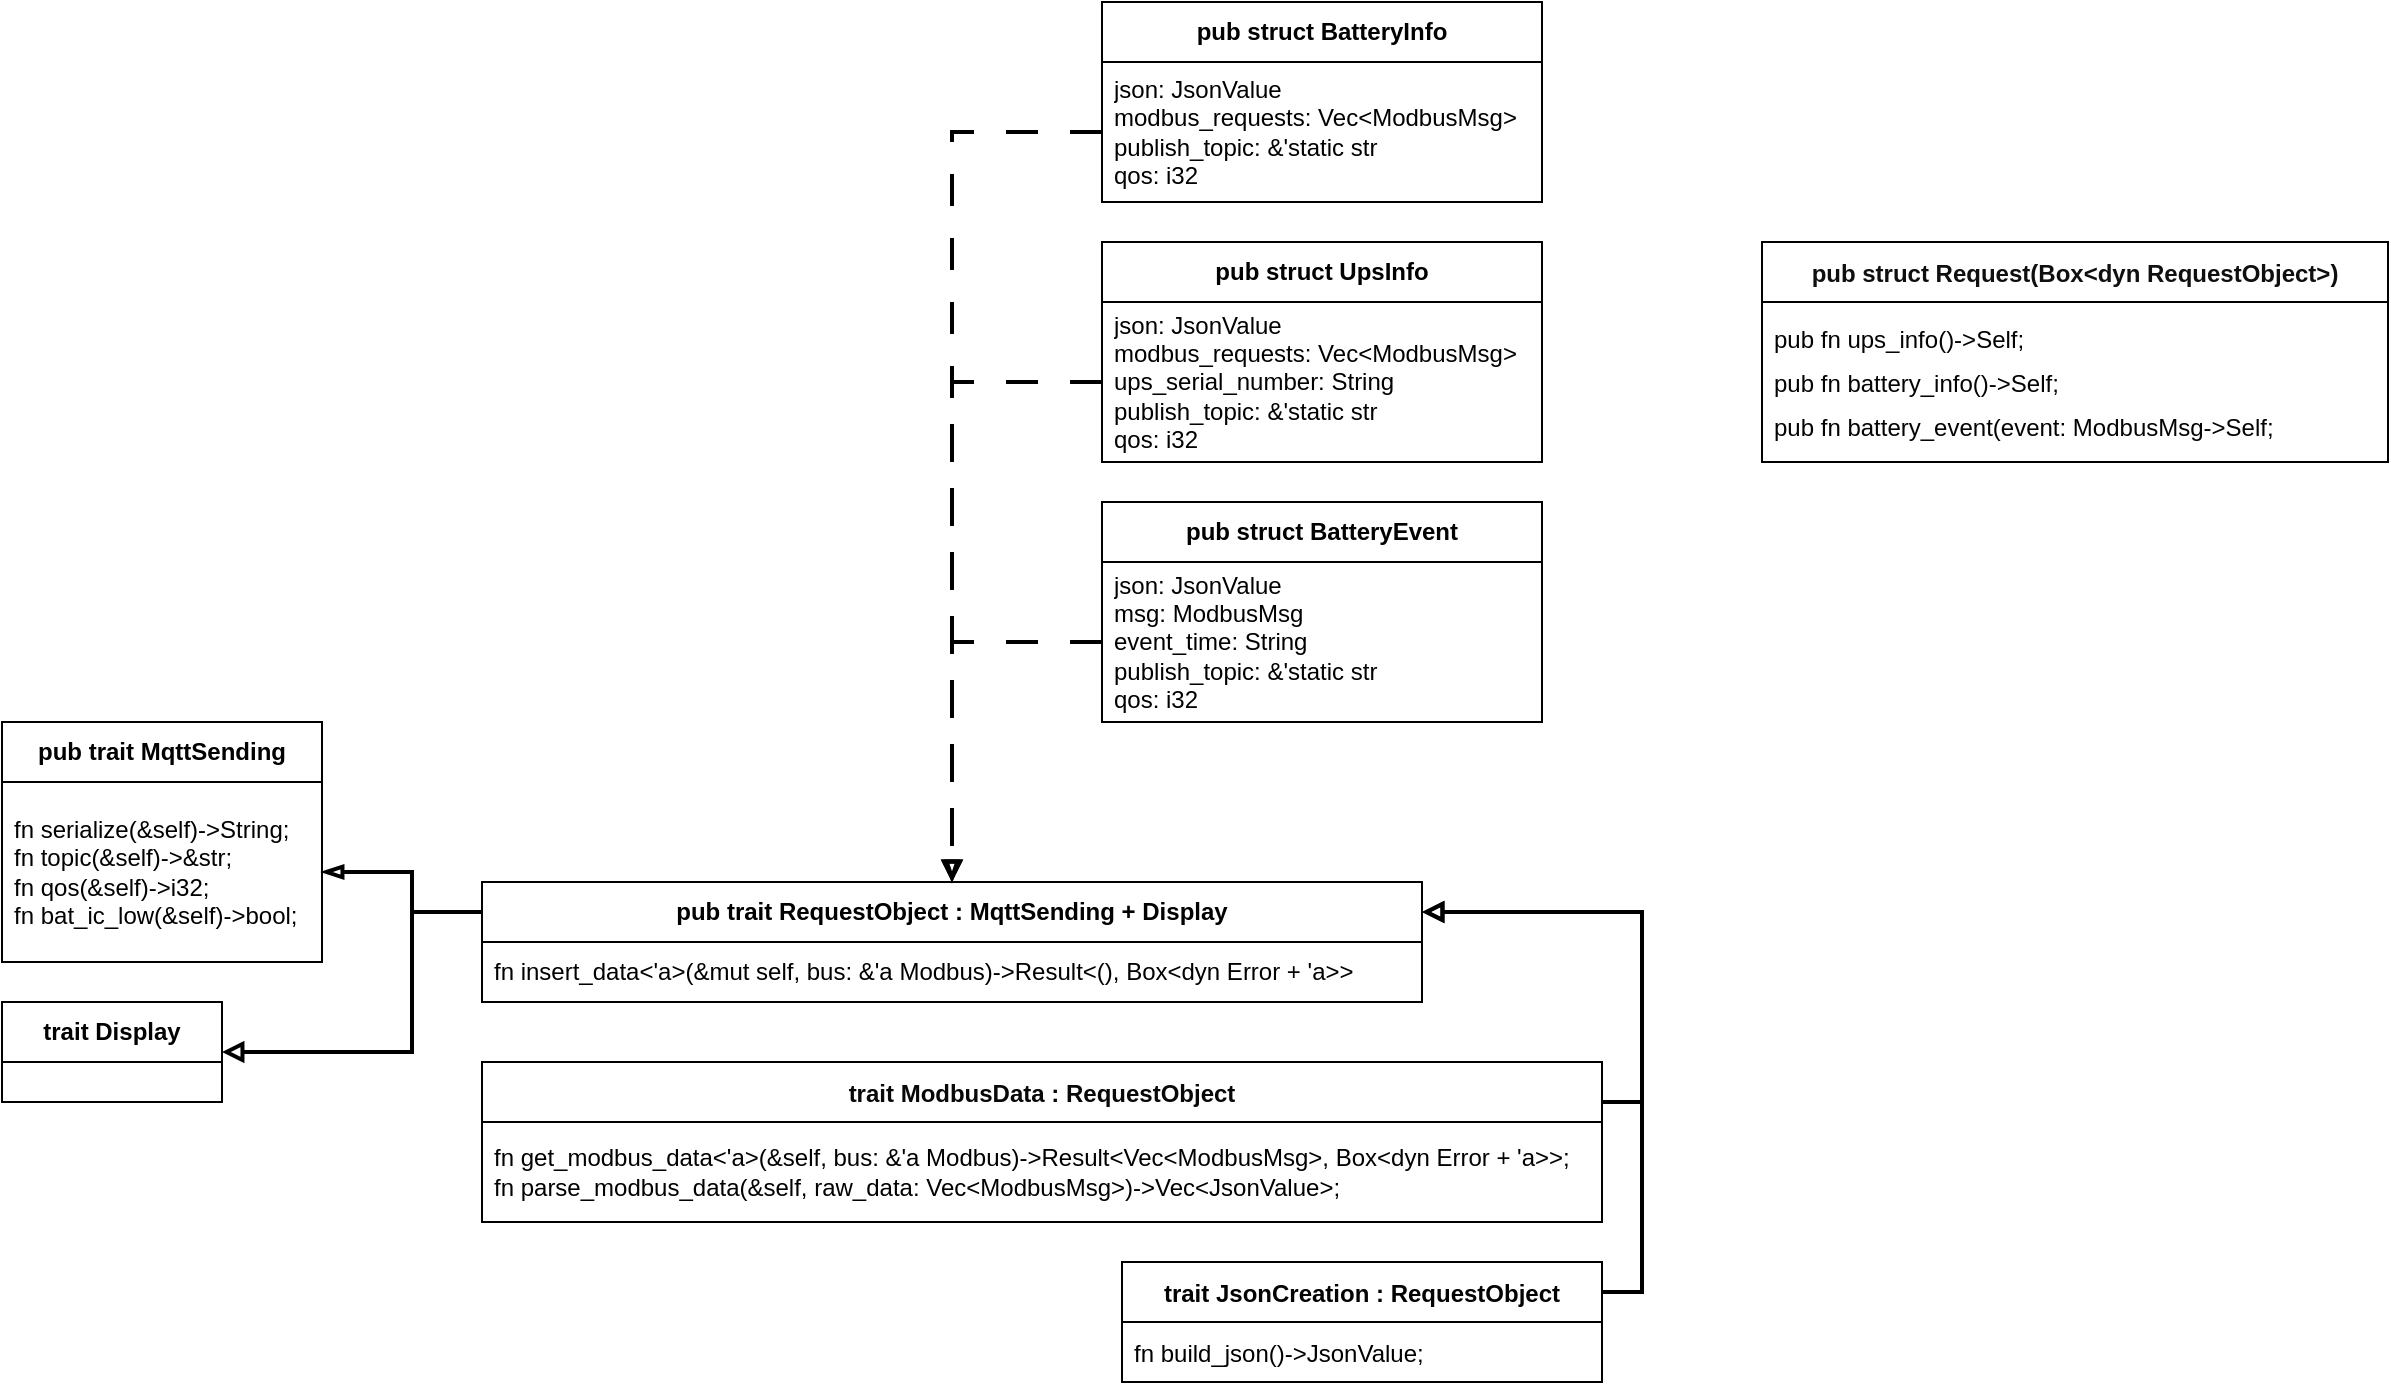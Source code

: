 <mxfile version="21.0.6" type="github">
  <diagram id="C5RBs43oDa-KdzZeNtuy" name="Page-1">
    <mxGraphModel dx="2336" dy="2006" grid="1" gridSize="10" guides="1" tooltips="1" connect="1" arrows="1" fold="1" page="1" pageScale="1" pageWidth="827" pageHeight="1169" math="0" shadow="0">
      <root>
        <mxCell id="WIyWlLk6GJQsqaUBKTNV-0" />
        <mxCell id="WIyWlLk6GJQsqaUBKTNV-1" parent="WIyWlLk6GJQsqaUBKTNV-0" />
        <mxCell id="XfDkWS_DAa20V64On1dj-6" value="&lt;b&gt;pub trait MqttSending&lt;/b&gt;" style="swimlane;fontStyle=0;childLayout=stackLayout;horizontal=1;startSize=30;horizontalStack=0;resizeParent=1;resizeParentMax=0;resizeLast=0;collapsible=1;marginBottom=0;whiteSpace=wrap;html=1;" vertex="1" parent="WIyWlLk6GJQsqaUBKTNV-1">
          <mxGeometry x="-430" y="260" width="160" height="120" as="geometry" />
        </mxCell>
        <mxCell id="XfDkWS_DAa20V64On1dj-7" value="fn serialize(&amp;amp;self)-&amp;gt;String;&lt;br&gt;    fn topic(&amp;amp;self)-&amp;gt;&amp;amp;str;&lt;br&gt;    fn qos(&amp;amp;self)-&amp;gt;i32;&lt;br&gt;    fn bat_ic_low(&amp;amp;self)-&amp;gt;bool;" style="text;strokeColor=none;fillColor=none;align=left;verticalAlign=middle;spacingLeft=4;spacingRight=4;overflow=hidden;points=[[0,0.5],[1,0.5]];portConstraint=eastwest;rotatable=0;whiteSpace=wrap;html=1;" vertex="1" parent="XfDkWS_DAa20V64On1dj-6">
          <mxGeometry y="30" width="160" height="90" as="geometry" />
        </mxCell>
        <mxCell id="XfDkWS_DAa20V64On1dj-18" style="edgeStyle=orthogonalEdgeStyle;rounded=0;orthogonalLoop=1;jettySize=auto;html=1;exitX=1;exitY=0.5;exitDx=0;exitDy=0;entryX=0;entryY=0.25;entryDx=0;entryDy=0;endArrow=none;endFill=0;startArrow=block;startFill=0;strokeWidth=2;" edge="1" parent="WIyWlLk6GJQsqaUBKTNV-1" source="XfDkWS_DAa20V64On1dj-10" target="XfDkWS_DAa20V64On1dj-12">
          <mxGeometry relative="1" as="geometry">
            <Array as="points">
              <mxPoint x="-225" y="425" />
              <mxPoint x="-225" y="355" />
            </Array>
          </mxGeometry>
        </mxCell>
        <mxCell id="XfDkWS_DAa20V64On1dj-10" value="&lt;b&gt;trait Display&lt;/b&gt;" style="swimlane;fontStyle=0;childLayout=stackLayout;horizontal=1;startSize=30;horizontalStack=0;resizeParent=1;resizeParentMax=0;resizeLast=0;collapsible=1;marginBottom=0;whiteSpace=wrap;html=1;" vertex="1" parent="WIyWlLk6GJQsqaUBKTNV-1">
          <mxGeometry x="-430" y="400" width="110" height="50" as="geometry" />
        </mxCell>
        <mxCell id="XfDkWS_DAa20V64On1dj-24" style="edgeStyle=orthogonalEdgeStyle;rounded=0;orthogonalLoop=1;jettySize=auto;html=1;exitX=1;exitY=0.25;exitDx=0;exitDy=0;entryX=1;entryY=0.25;entryDx=0;entryDy=0;startArrow=block;startFill=0;endArrow=none;endFill=0;strokeWidth=2;" edge="1" parent="WIyWlLk6GJQsqaUBKTNV-1" source="XfDkWS_DAa20V64On1dj-12" target="XfDkWS_DAa20V64On1dj-19">
          <mxGeometry relative="1" as="geometry" />
        </mxCell>
        <mxCell id="XfDkWS_DAa20V64On1dj-32" style="edgeStyle=orthogonalEdgeStyle;rounded=0;orthogonalLoop=1;jettySize=auto;html=1;exitX=1;exitY=0.25;exitDx=0;exitDy=0;entryX=1;entryY=0.25;entryDx=0;entryDy=0;startArrow=block;startFill=0;endArrow=none;endFill=0;strokeWidth=2;" edge="1" parent="WIyWlLk6GJQsqaUBKTNV-1" source="XfDkWS_DAa20V64On1dj-12" target="XfDkWS_DAa20V64On1dj-28">
          <mxGeometry relative="1" as="geometry" />
        </mxCell>
        <mxCell id="XfDkWS_DAa20V64On1dj-12" value="&lt;b&gt;pub trait RequestObject : MqttSending + Display&lt;/b&gt;" style="swimlane;fontStyle=0;childLayout=stackLayout;horizontal=1;startSize=30;horizontalStack=0;resizeParent=1;resizeParentMax=0;resizeLast=0;collapsible=1;marginBottom=0;whiteSpace=wrap;html=1;" vertex="1" parent="WIyWlLk6GJQsqaUBKTNV-1">
          <mxGeometry x="-190" y="340" width="470" height="60" as="geometry" />
        </mxCell>
        <mxCell id="XfDkWS_DAa20V64On1dj-13" value="fn insert_data&amp;lt;&#39;a&amp;gt;(&amp;amp;mut self, bus: &amp;amp;&#39;a Modbus)-&amp;gt;Result&amp;lt;(), Box&amp;lt;dyn Error + &#39;a&amp;gt;&amp;gt;" style="text;strokeColor=none;fillColor=none;align=left;verticalAlign=middle;spacingLeft=4;spacingRight=4;overflow=hidden;points=[[0,0.5],[1,0.5]];portConstraint=eastwest;rotatable=0;whiteSpace=wrap;html=1;" vertex="1" parent="XfDkWS_DAa20V64On1dj-12">
          <mxGeometry y="30" width="470" height="30" as="geometry" />
        </mxCell>
        <mxCell id="XfDkWS_DAa20V64On1dj-17" style="edgeStyle=orthogonalEdgeStyle;rounded=0;orthogonalLoop=1;jettySize=auto;html=1;entryX=0;entryY=0.25;entryDx=0;entryDy=0;endArrow=none;endFill=0;startArrow=blockThin;startFill=0;strokeWidth=2;" edge="1" parent="WIyWlLk6GJQsqaUBKTNV-1" source="XfDkWS_DAa20V64On1dj-7" target="XfDkWS_DAa20V64On1dj-12">
          <mxGeometry relative="1" as="geometry">
            <Array as="points">
              <mxPoint x="-225" y="335" />
              <mxPoint x="-225" y="355" />
            </Array>
          </mxGeometry>
        </mxCell>
        <mxCell id="XfDkWS_DAa20V64On1dj-19" value="&lt;div style=&quot;font-family: &amp;quot;Droid Sans Mono&amp;quot;, &amp;quot;monospace&amp;quot;, monospace; font-weight: normal; font-size: 16px; line-height: 22px;&quot;&gt;&lt;div style=&quot;font-size: 12px;&quot;&gt;&lt;p&gt;&lt;font face=&quot;Helvetica&quot;&gt;&lt;b&gt;&lt;font style=&quot;font-size: 12px;&quot; color=&quot;#080808&quot;&gt;trait ModbusData : RequestObject&lt;/font&gt;&lt;/b&gt;&lt;/font&gt;&lt;/p&gt;&lt;/div&gt;&lt;/div&gt;" style="swimlane;fontStyle=0;childLayout=stackLayout;horizontal=1;startSize=30;horizontalStack=0;resizeParent=1;resizeParentMax=0;resizeLast=0;collapsible=1;marginBottom=0;whiteSpace=wrap;html=1;" vertex="1" parent="WIyWlLk6GJQsqaUBKTNV-1">
          <mxGeometry x="-190" y="430" width="560" height="80" as="geometry" />
        </mxCell>
        <mxCell id="XfDkWS_DAa20V64On1dj-20" value="&lt;div&gt;&lt;font style=&quot;font-size: 12px;&quot; face=&quot;Helvetica&quot; color=&quot;#000000&quot;&gt;fn get_modbus_data&amp;lt;&#39;a&amp;gt;(&amp;amp;self, bus: &amp;amp;&#39;a Modbus)-&amp;gt;Result&amp;lt;Vec&amp;lt;ModbusMsg&amp;gt;, Box&amp;lt;dyn Error + &#39;a&amp;gt;&amp;gt;;&lt;/font&gt;&lt;/div&gt;&lt;div&gt;    &lt;font style=&quot;font-size: 12px;&quot; face=&quot;Helvetica&quot; color=&quot;#000000&quot;&gt;fn parse_modbus_data(&amp;amp;self, raw_data: Vec&amp;lt;ModbusMsg&amp;gt;)-&amp;gt;Vec&amp;lt;JsonValue&amp;gt;;&lt;/font&gt;&lt;/div&gt;" style="text;strokeColor=none;fillColor=none;align=left;verticalAlign=middle;spacingLeft=4;spacingRight=4;overflow=hidden;points=[[0,0.5],[1,0.5]];portConstraint=eastwest;rotatable=0;whiteSpace=wrap;html=1;" vertex="1" parent="XfDkWS_DAa20V64On1dj-19">
          <mxGeometry y="30" width="560" height="50" as="geometry" />
        </mxCell>
        <mxCell id="XfDkWS_DAa20V64On1dj-28" value="&lt;div style=&quot;font-family: &amp;quot;Droid Sans Mono&amp;quot;, &amp;quot;monospace&amp;quot;, monospace; font-weight: normal; font-size: 16px; line-height: 22px;&quot;&gt;&lt;div&gt;&lt;font style=&quot;font-size: 12px;&quot; face=&quot;Helvetica&quot; color=&quot;#030303&quot;&gt;&lt;b&gt;trait JsonCreation : RequestObject&lt;/b&gt;&lt;/font&gt;&lt;/div&gt;&lt;/div&gt;" style="swimlane;fontStyle=0;childLayout=stackLayout;horizontal=1;startSize=30;horizontalStack=0;resizeParent=1;resizeParentMax=0;resizeLast=0;collapsible=1;marginBottom=0;whiteSpace=wrap;html=1;" vertex="1" parent="WIyWlLk6GJQsqaUBKTNV-1">
          <mxGeometry x="130" y="530" width="240" height="60" as="geometry" />
        </mxCell>
        <mxCell id="XfDkWS_DAa20V64On1dj-29" value="&lt;div style=&quot;color: rgb(212, 212, 212); font-family: &amp;quot;Droid Sans Mono&amp;quot;, &amp;quot;monospace&amp;quot;, monospace; font-weight: normal; font-size: 16px; line-height: 22px;&quot;&gt;&lt;div style=&quot;font-size: 12px;&quot;&gt;&lt;font style=&quot;font-size: 12px;&quot; face=&quot;Helvetica&quot; color=&quot;#000000&quot;&gt;fn build_json()-&amp;gt;JsonValue;&lt;/font&gt;&lt;/div&gt;&lt;/div&gt;" style="text;strokeColor=none;fillColor=none;align=left;verticalAlign=middle;spacingLeft=4;spacingRight=4;overflow=hidden;points=[[0,0.5],[1,0.5]];portConstraint=eastwest;rotatable=0;whiteSpace=wrap;html=1;" vertex="1" parent="XfDkWS_DAa20V64On1dj-28">
          <mxGeometry y="30" width="240" height="30" as="geometry" />
        </mxCell>
        <mxCell id="XfDkWS_DAa20V64On1dj-34" value="&lt;div style=&quot;color: rgb(212, 212, 212); font-family: &amp;quot;Droid Sans Mono&amp;quot;, &amp;quot;monospace&amp;quot;, monospace; font-weight: normal; font-size: 15px; line-height: 22px;&quot;&gt;&lt;div style=&quot;font-size: 12px;&quot;&gt;&lt;b&gt;&lt;font style=&quot;font-size: 12px;&quot; face=&quot;Helvetica&quot; color=&quot;#0f0f0f&quot;&gt;pub struct Request(Box&amp;lt;dyn RequestObject&amp;gt;)&lt;/font&gt;&lt;/b&gt;&lt;/div&gt;&lt;/div&gt;" style="swimlane;fontStyle=0;childLayout=stackLayout;horizontal=1;startSize=30;horizontalStack=0;resizeParent=1;resizeParentMax=0;resizeLast=0;collapsible=1;marginBottom=0;whiteSpace=wrap;html=1;" vertex="1" parent="WIyWlLk6GJQsqaUBKTNV-1">
          <mxGeometry x="450" y="20" width="313" height="110" as="geometry" />
        </mxCell>
        <mxCell id="XfDkWS_DAa20V64On1dj-35" value="&lt;div style=&quot;color: rgb(212, 212, 212); font-weight: normal; line-height: 22px;&quot;&gt;&lt;div&gt;&lt;font color=&quot;#030303&quot;&gt;pub fn ups_info()-&amp;gt;Self;&lt;/font&gt;&lt;/div&gt;&lt;div&gt;    &lt;font color=&quot;#030303&quot;&gt;pub fn battery_info()-&amp;gt;Self;&lt;/font&gt;&lt;/div&gt;&lt;div&gt;    &lt;font color=&quot;#030303&quot;&gt;pub fn battery_event(event: ModbusMsg-&amp;gt;Self;&lt;/font&gt;&lt;/div&gt;&lt;/div&gt;" style="text;strokeColor=none;fillColor=none;align=left;verticalAlign=middle;spacingLeft=4;spacingRight=4;overflow=hidden;points=[[0,0.5],[1,0.5]];portConstraint=eastwest;rotatable=0;whiteSpace=wrap;html=1;" vertex="1" parent="XfDkWS_DAa20V64On1dj-34">
          <mxGeometry y="30" width="313" height="80" as="geometry" />
        </mxCell>
        <mxCell id="XfDkWS_DAa20V64On1dj-40" value="&lt;b&gt;pub struct BatteryInfo&lt;/b&gt;" style="swimlane;fontStyle=0;childLayout=stackLayout;horizontal=1;startSize=30;horizontalStack=0;resizeParent=1;resizeParentMax=0;resizeLast=0;collapsible=1;marginBottom=0;whiteSpace=wrap;html=1;" vertex="1" parent="WIyWlLk6GJQsqaUBKTNV-1">
          <mxGeometry x="120" y="-100" width="220" height="100" as="geometry" />
        </mxCell>
        <mxCell id="XfDkWS_DAa20V64On1dj-41" value="&lt;div&gt;json: JsonValue&lt;/div&gt;&lt;div&gt;modbus_requests: Vec&amp;lt;ModbusMsg&amp;gt;&lt;/div&gt;&lt;div&gt;publish_topic: &amp;amp;&#39;static str&lt;/div&gt;&lt;div&gt;qos: i32&lt;br&gt;&lt;/div&gt;" style="text;strokeColor=none;fillColor=none;align=left;verticalAlign=middle;spacingLeft=4;spacingRight=4;overflow=hidden;points=[[0,0.5],[1,0.5]];portConstraint=eastwest;rotatable=0;whiteSpace=wrap;html=1;" vertex="1" parent="XfDkWS_DAa20V64On1dj-40">
          <mxGeometry y="30" width="220" height="70" as="geometry" />
        </mxCell>
        <mxCell id="XfDkWS_DAa20V64On1dj-44" value="&lt;b&gt;pub struct UpsInfo&lt;/b&gt;" style="swimlane;fontStyle=0;childLayout=stackLayout;horizontal=1;startSize=30;horizontalStack=0;resizeParent=1;resizeParentMax=0;resizeLast=0;collapsible=1;marginBottom=0;whiteSpace=wrap;html=1;" vertex="1" parent="WIyWlLk6GJQsqaUBKTNV-1">
          <mxGeometry x="120" y="20" width="220" height="110" as="geometry" />
        </mxCell>
        <mxCell id="XfDkWS_DAa20V64On1dj-45" value="&lt;div&gt;json: JsonValue&lt;/div&gt;&lt;div&gt;modbus_requests: Vec&amp;lt;ModbusMsg&amp;gt;&lt;/div&gt;&lt;div&gt;ups_serial_number: String&lt;br&gt;&lt;/div&gt;&lt;div&gt;publish_topic: &amp;amp;&#39;static str&lt;/div&gt;&lt;div&gt;qos: i32&lt;br&gt;&lt;/div&gt;" style="text;strokeColor=none;fillColor=none;align=left;verticalAlign=middle;spacingLeft=4;spacingRight=4;overflow=hidden;points=[[0,0.5],[1,0.5]];portConstraint=eastwest;rotatable=0;whiteSpace=wrap;html=1;" vertex="1" parent="XfDkWS_DAa20V64On1dj-44">
          <mxGeometry y="30" width="220" height="80" as="geometry" />
        </mxCell>
        <mxCell id="XfDkWS_DAa20V64On1dj-48" value="&lt;b&gt;pub struct BatteryEvent&lt;br&gt;&lt;/b&gt;" style="swimlane;fontStyle=0;childLayout=stackLayout;horizontal=1;startSize=30;horizontalStack=0;resizeParent=1;resizeParentMax=0;resizeLast=0;collapsible=1;marginBottom=0;whiteSpace=wrap;html=1;" vertex="1" parent="WIyWlLk6GJQsqaUBKTNV-1">
          <mxGeometry x="120" y="150" width="220" height="110" as="geometry" />
        </mxCell>
        <mxCell id="XfDkWS_DAa20V64On1dj-49" value="&lt;div&gt;json: JsonValue&lt;/div&gt;&lt;div&gt;msg: ModbusMsg&lt;/div&gt;&lt;div&gt;event_time: String&lt;/div&gt;&lt;div&gt;publish_topic: &amp;amp;&#39;static str&lt;/div&gt;&lt;div&gt;qos: i32&lt;br&gt;&lt;/div&gt;" style="text;strokeColor=none;fillColor=none;align=left;verticalAlign=middle;spacingLeft=4;spacingRight=4;overflow=hidden;points=[[0,0.5],[1,0.5]];portConstraint=eastwest;rotatable=0;whiteSpace=wrap;html=1;" vertex="1" parent="XfDkWS_DAa20V64On1dj-48">
          <mxGeometry y="30" width="220" height="80" as="geometry" />
        </mxCell>
        <mxCell id="XfDkWS_DAa20V64On1dj-55" style="edgeStyle=orthogonalEdgeStyle;rounded=0;orthogonalLoop=1;jettySize=auto;html=1;exitX=0;exitY=0.5;exitDx=0;exitDy=0;entryX=0.5;entryY=0;entryDx=0;entryDy=0;dashed=1;dashPattern=8 8;strokeWidth=2;endArrow=block;endFill=0;" edge="1" parent="WIyWlLk6GJQsqaUBKTNV-1" source="XfDkWS_DAa20V64On1dj-49" target="XfDkWS_DAa20V64On1dj-12">
          <mxGeometry relative="1" as="geometry" />
        </mxCell>
        <mxCell id="XfDkWS_DAa20V64On1dj-56" style="edgeStyle=orthogonalEdgeStyle;rounded=0;orthogonalLoop=1;jettySize=auto;html=1;endArrow=blockThin;endFill=0;dashed=1;dashPattern=8 8;strokeWidth=2;" edge="1" parent="WIyWlLk6GJQsqaUBKTNV-1" source="XfDkWS_DAa20V64On1dj-45" target="XfDkWS_DAa20V64On1dj-12">
          <mxGeometry relative="1" as="geometry" />
        </mxCell>
        <mxCell id="XfDkWS_DAa20V64On1dj-57" style="edgeStyle=orthogonalEdgeStyle;rounded=0;orthogonalLoop=1;jettySize=auto;html=1;exitX=0;exitY=0.5;exitDx=0;exitDy=0;dashed=1;dashPattern=8 8;strokeWidth=2;endArrow=block;endFill=0;" edge="1" parent="WIyWlLk6GJQsqaUBKTNV-1" source="XfDkWS_DAa20V64On1dj-41" target="XfDkWS_DAa20V64On1dj-12">
          <mxGeometry relative="1" as="geometry" />
        </mxCell>
      </root>
    </mxGraphModel>
  </diagram>
</mxfile>
